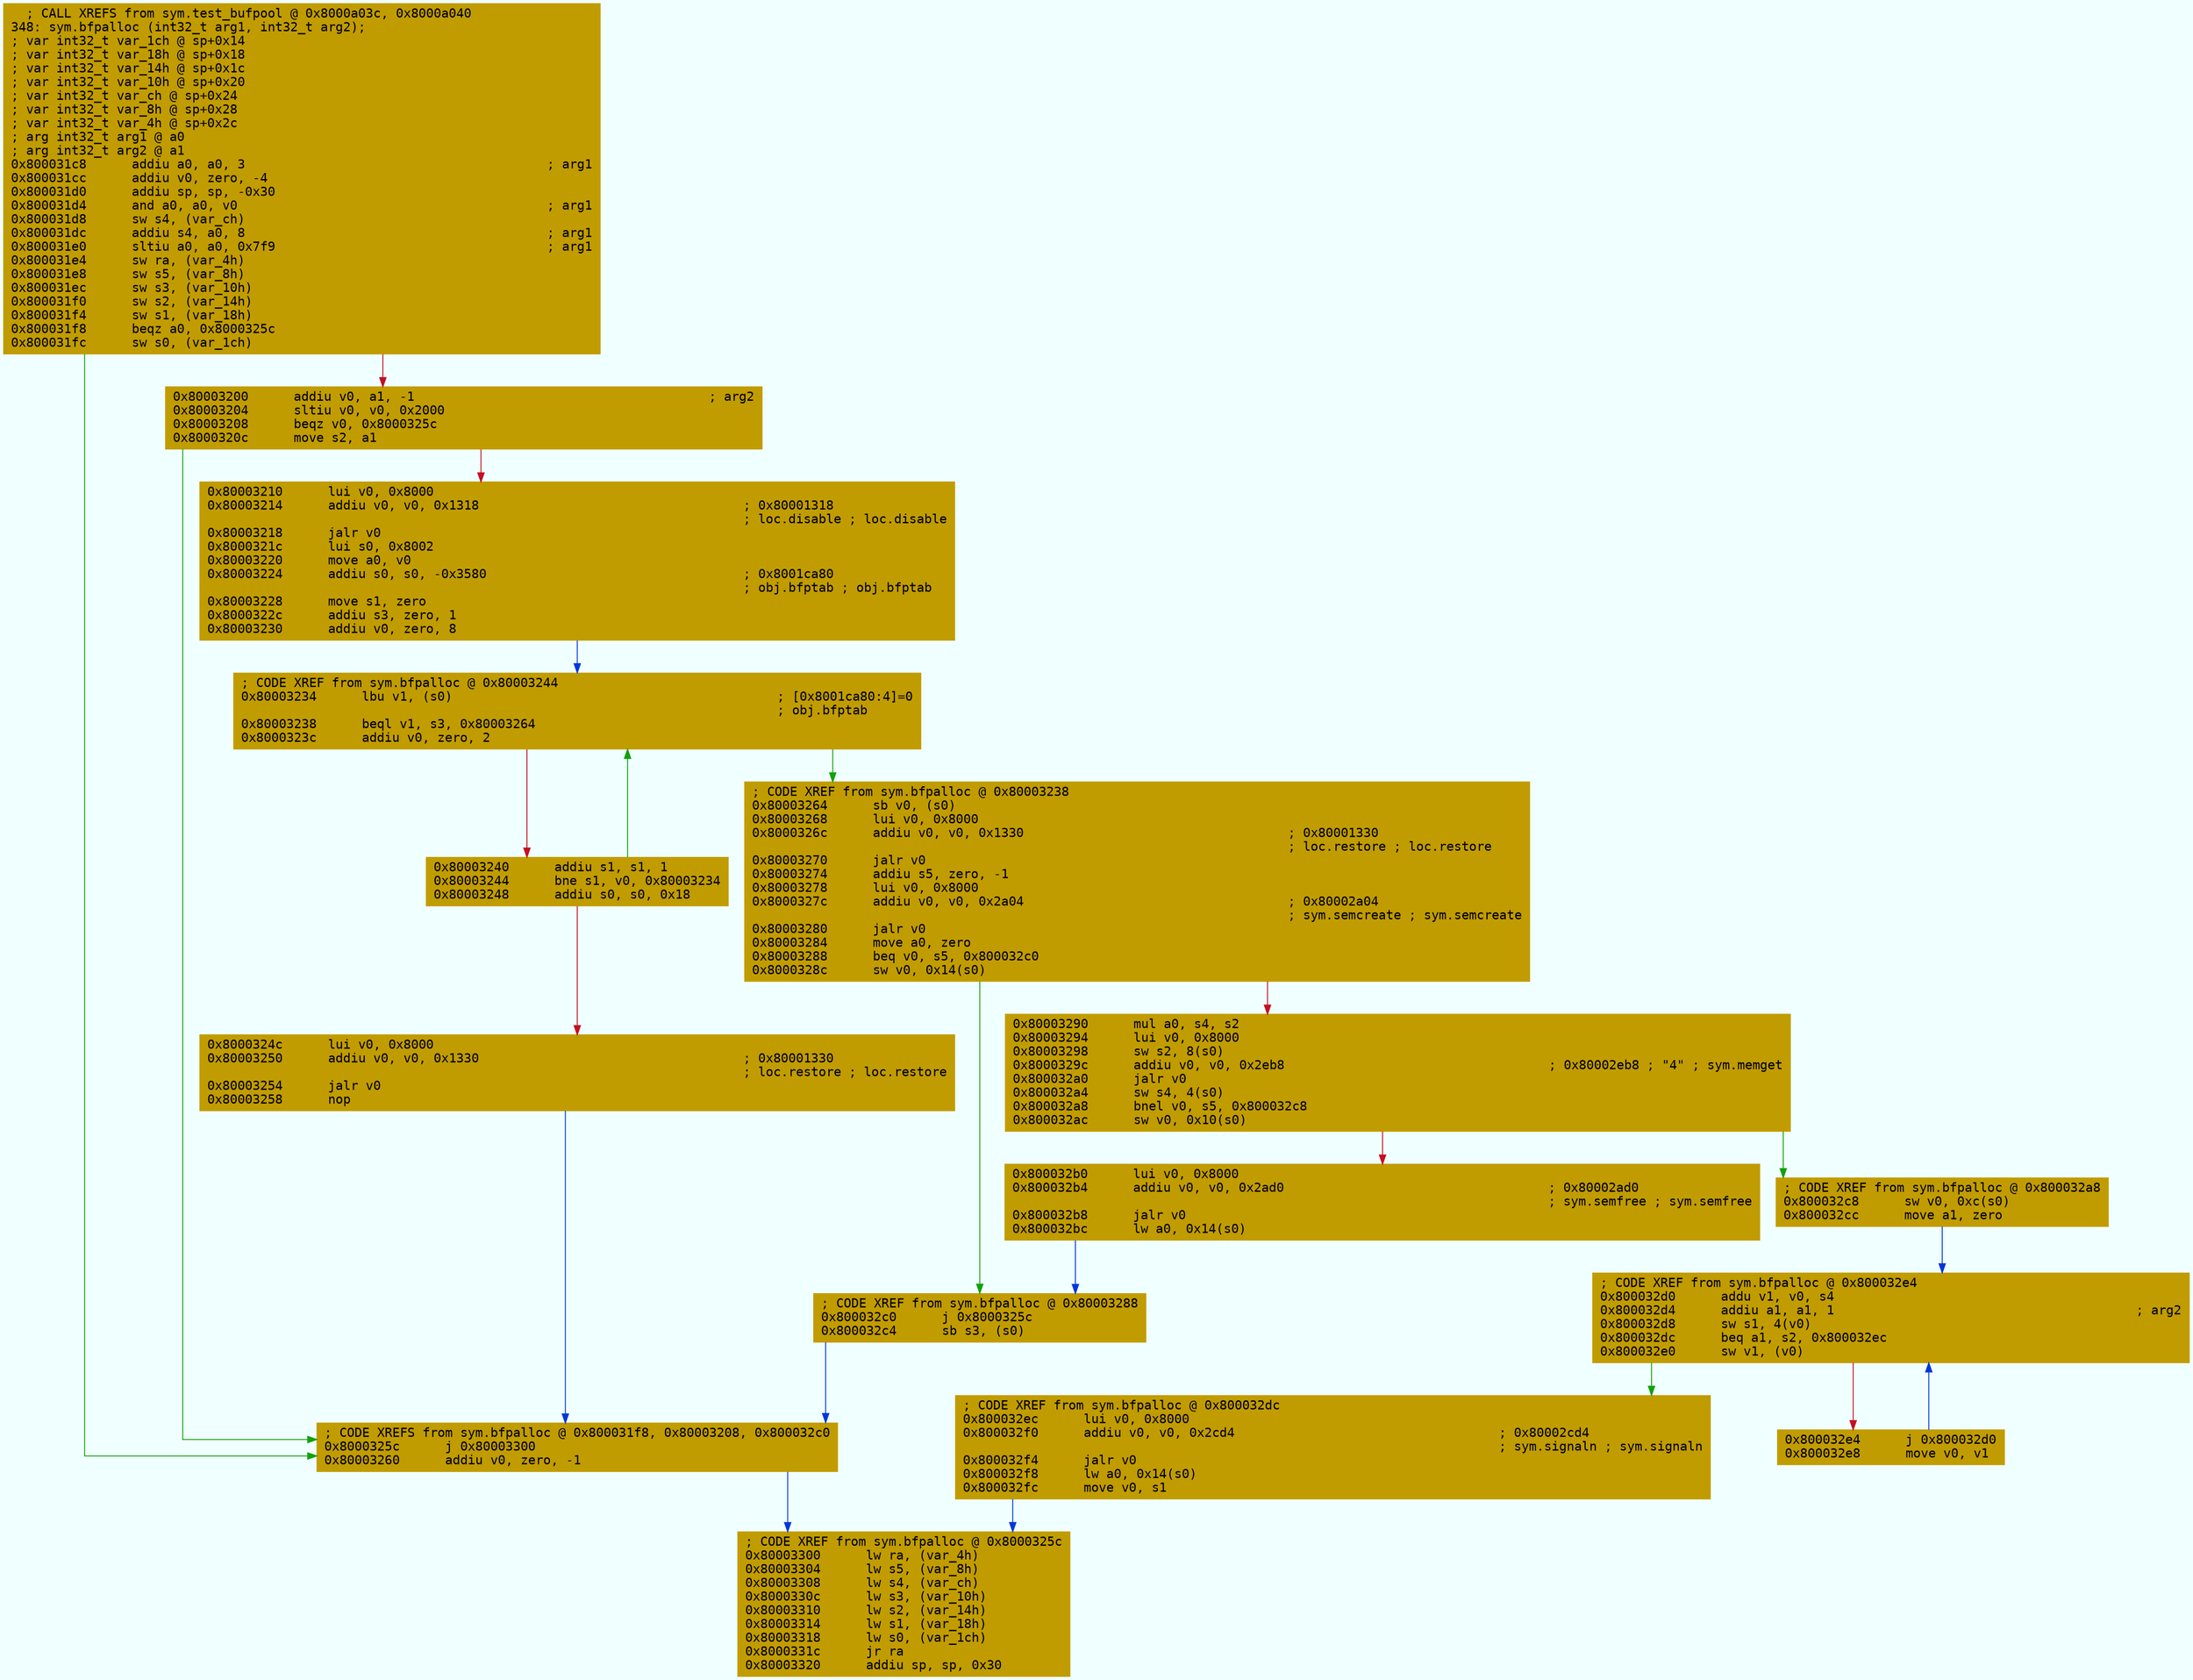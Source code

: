 digraph code {
	graph [bgcolor=azure fontsize=8 fontname="Courier" splines="ortho"];
	node [fillcolor=gray style=filled shape=box];
	edge [arrowhead="normal"];
	"0x800031c8" [URL="sym.bfpalloc/0x800031c8", fillcolor="#c19c00",color="#c19c00", fontname="Courier",label="  ; CALL XREFS from sym.test_bufpool @ 0x8000a03c, 0x8000a040\l348: sym.bfpalloc (int32_t arg1, int32_t arg2);\l; var int32_t var_1ch @ sp+0x14\l; var int32_t var_18h @ sp+0x18\l; var int32_t var_14h @ sp+0x1c\l; var int32_t var_10h @ sp+0x20\l; var int32_t var_ch @ sp+0x24\l; var int32_t var_8h @ sp+0x28\l; var int32_t var_4h @ sp+0x2c\l; arg int32_t arg1 @ a0\l; arg int32_t arg2 @ a1\l0x800031c8      addiu a0, a0, 3                                        ; arg1\l0x800031cc      addiu v0, zero, -4\l0x800031d0      addiu sp, sp, -0x30\l0x800031d4      and a0, a0, v0                                         ; arg1\l0x800031d8      sw s4, (var_ch)\l0x800031dc      addiu s4, a0, 8                                        ; arg1\l0x800031e0      sltiu a0, a0, 0x7f9                                    ; arg1\l0x800031e4      sw ra, (var_4h)\l0x800031e8      sw s5, (var_8h)\l0x800031ec      sw s3, (var_10h)\l0x800031f0      sw s2, (var_14h)\l0x800031f4      sw s1, (var_18h)\l0x800031f8      beqz a0, 0x8000325c\l0x800031fc      sw s0, (var_1ch)\l"]
	"0x80003200" [URL="sym.bfpalloc/0x80003200", fillcolor="#c19c00",color="#c19c00", fontname="Courier",label="0x80003200      addiu v0, a1, -1                                       ; arg2\l0x80003204      sltiu v0, v0, 0x2000\l0x80003208      beqz v0, 0x8000325c\l0x8000320c      move s2, a1\l"]
	"0x80003210" [URL="sym.bfpalloc/0x80003210", fillcolor="#c19c00",color="#c19c00", fontname="Courier",label="0x80003210      lui v0, 0x8000\l0x80003214      addiu v0, v0, 0x1318                                   ; 0x80001318\l                                                                       ; loc.disable ; loc.disable\l0x80003218      jalr v0\l0x8000321c      lui s0, 0x8002\l0x80003220      move a0, v0\l0x80003224      addiu s0, s0, -0x3580                                  ; 0x8001ca80\l                                                                       ; obj.bfptab ; obj.bfptab\l0x80003228      move s1, zero\l0x8000322c      addiu s3, zero, 1\l0x80003230      addiu v0, zero, 8\l"]
	"0x80003234" [URL="sym.bfpalloc/0x80003234", fillcolor="#c19c00",color="#c19c00", fontname="Courier",label="; CODE XREF from sym.bfpalloc @ 0x80003244\l0x80003234      lbu v1, (s0)                                           ; [0x8001ca80:4]=0\l                                                                       ; obj.bfptab\l0x80003238      beql v1, s3, 0x80003264\l0x8000323c      addiu v0, zero, 2\l"]
	"0x80003240" [URL="sym.bfpalloc/0x80003240", fillcolor="#c19c00",color="#c19c00", fontname="Courier",label="0x80003240      addiu s1, s1, 1\l0x80003244      bne s1, v0, 0x80003234\l0x80003248      addiu s0, s0, 0x18\l"]
	"0x8000324c" [URL="sym.bfpalloc/0x8000324c", fillcolor="#c19c00",color="#c19c00", fontname="Courier",label="0x8000324c      lui v0, 0x8000\l0x80003250      addiu v0, v0, 0x1330                                   ; 0x80001330\l                                                                       ; loc.restore ; loc.restore\l0x80003254      jalr v0\l0x80003258      nop\l"]
	"0x8000325c" [URL="sym.bfpalloc/0x8000325c", fillcolor="#c19c00",color="#c19c00", fontname="Courier",label="; CODE XREFS from sym.bfpalloc @ 0x800031f8, 0x80003208, 0x800032c0\l0x8000325c      j 0x80003300\l0x80003260      addiu v0, zero, -1\l"]
	"0x80003264" [URL="sym.bfpalloc/0x80003264", fillcolor="#c19c00",color="#c19c00", fontname="Courier",label="; CODE XREF from sym.bfpalloc @ 0x80003238\l0x80003264      sb v0, (s0)\l0x80003268      lui v0, 0x8000\l0x8000326c      addiu v0, v0, 0x1330                                   ; 0x80001330\l                                                                       ; loc.restore ; loc.restore\l0x80003270      jalr v0\l0x80003274      addiu s5, zero, -1\l0x80003278      lui v0, 0x8000\l0x8000327c      addiu v0, v0, 0x2a04                                   ; 0x80002a04\l                                                                       ; sym.semcreate ; sym.semcreate\l0x80003280      jalr v0\l0x80003284      move a0, zero\l0x80003288      beq v0, s5, 0x800032c0\l0x8000328c      sw v0, 0x14(s0)\l"]
	"0x80003290" [URL="sym.bfpalloc/0x80003290", fillcolor="#c19c00",color="#c19c00", fontname="Courier",label="0x80003290      mul a0, s4, s2\l0x80003294      lui v0, 0x8000\l0x80003298      sw s2, 8(s0)\l0x8000329c      addiu v0, v0, 0x2eb8                                   ; 0x80002eb8 ; \"4\" ; sym.memget\l0x800032a0      jalr v0\l0x800032a4      sw s4, 4(s0)\l0x800032a8      bnel v0, s5, 0x800032c8\l0x800032ac      sw v0, 0x10(s0)\l"]
	"0x800032b0" [URL="sym.bfpalloc/0x800032b0", fillcolor="#c19c00",color="#c19c00", fontname="Courier",label="0x800032b0      lui v0, 0x8000\l0x800032b4      addiu v0, v0, 0x2ad0                                   ; 0x80002ad0\l                                                                       ; sym.semfree ; sym.semfree\l0x800032b8      jalr v0\l0x800032bc      lw a0, 0x14(s0)\l"]
	"0x800032c0" [URL="sym.bfpalloc/0x800032c0", fillcolor="#c19c00",color="#c19c00", fontname="Courier",label="; CODE XREF from sym.bfpalloc @ 0x80003288\l0x800032c0      j 0x8000325c\l0x800032c4      sb s3, (s0)\l"]
	"0x800032c8" [URL="sym.bfpalloc/0x800032c8", fillcolor="#c19c00",color="#c19c00", fontname="Courier",label="; CODE XREF from sym.bfpalloc @ 0x800032a8\l0x800032c8      sw v0, 0xc(s0)\l0x800032cc      move a1, zero\l"]
	"0x800032d0" [URL="sym.bfpalloc/0x800032d0", fillcolor="#c19c00",color="#c19c00", fontname="Courier",label="; CODE XREF from sym.bfpalloc @ 0x800032e4\l0x800032d0      addu v1, v0, s4\l0x800032d4      addiu a1, a1, 1                                        ; arg2\l0x800032d8      sw s1, 4(v0)\l0x800032dc      beq a1, s2, 0x800032ec\l0x800032e0      sw v1, (v0)\l"]
	"0x800032e4" [URL="sym.bfpalloc/0x800032e4", fillcolor="#c19c00",color="#c19c00", fontname="Courier",label="0x800032e4      j 0x800032d0\l0x800032e8      move v0, v1\l"]
	"0x800032ec" [URL="sym.bfpalloc/0x800032ec", fillcolor="#c19c00",color="#c19c00", fontname="Courier",label="; CODE XREF from sym.bfpalloc @ 0x800032dc\l0x800032ec      lui v0, 0x8000\l0x800032f0      addiu v0, v0, 0x2cd4                                   ; 0x80002cd4\l                                                                       ; sym.signaln ; sym.signaln\l0x800032f4      jalr v0\l0x800032f8      lw a0, 0x14(s0)\l0x800032fc      move v0, s1\l"]
	"0x80003300" [URL="sym.bfpalloc/0x80003300", fillcolor="#c19c00",color="#c19c00", fontname="Courier",label="; CODE XREF from sym.bfpalloc @ 0x8000325c\l0x80003300      lw ra, (var_4h)\l0x80003304      lw s5, (var_8h)\l0x80003308      lw s4, (var_ch)\l0x8000330c      lw s3, (var_10h)\l0x80003310      lw s2, (var_14h)\l0x80003314      lw s1, (var_18h)\l0x80003318      lw s0, (var_1ch)\l0x8000331c      jr ra\l0x80003320      addiu sp, sp, 0x30\l"]
        "0x800031c8" -> "0x8000325c" [color="#13a10e"];
        "0x800031c8" -> "0x80003200" [color="#c50f1f"];
        "0x80003200" -> "0x8000325c" [color="#13a10e"];
        "0x80003200" -> "0x80003210" [color="#c50f1f"];
        "0x80003210" -> "0x80003234" [color="#0037da"];
        "0x80003234" -> "0x80003264" [color="#13a10e"];
        "0x80003234" -> "0x80003240" [color="#c50f1f"];
        "0x80003240" -> "0x80003234" [color="#13a10e"];
        "0x80003240" -> "0x8000324c" [color="#c50f1f"];
        "0x8000324c" -> "0x8000325c" [color="#0037da"];
        "0x8000325c" -> "0x80003300" [color="#0037da"];
        "0x80003264" -> "0x800032c0" [color="#13a10e"];
        "0x80003264" -> "0x80003290" [color="#c50f1f"];
        "0x80003290" -> "0x800032c8" [color="#13a10e"];
        "0x80003290" -> "0x800032b0" [color="#c50f1f"];
        "0x800032b0" -> "0x800032c0" [color="#0037da"];
        "0x800032c0" -> "0x8000325c" [color="#0037da"];
        "0x800032c8" -> "0x800032d0" [color="#0037da"];
        "0x800032d0" -> "0x800032ec" [color="#13a10e"];
        "0x800032d0" -> "0x800032e4" [color="#c50f1f"];
        "0x800032e4" -> "0x800032d0" [color="#0037da"];
        "0x800032ec" -> "0x80003300" [color="#0037da"];
}
